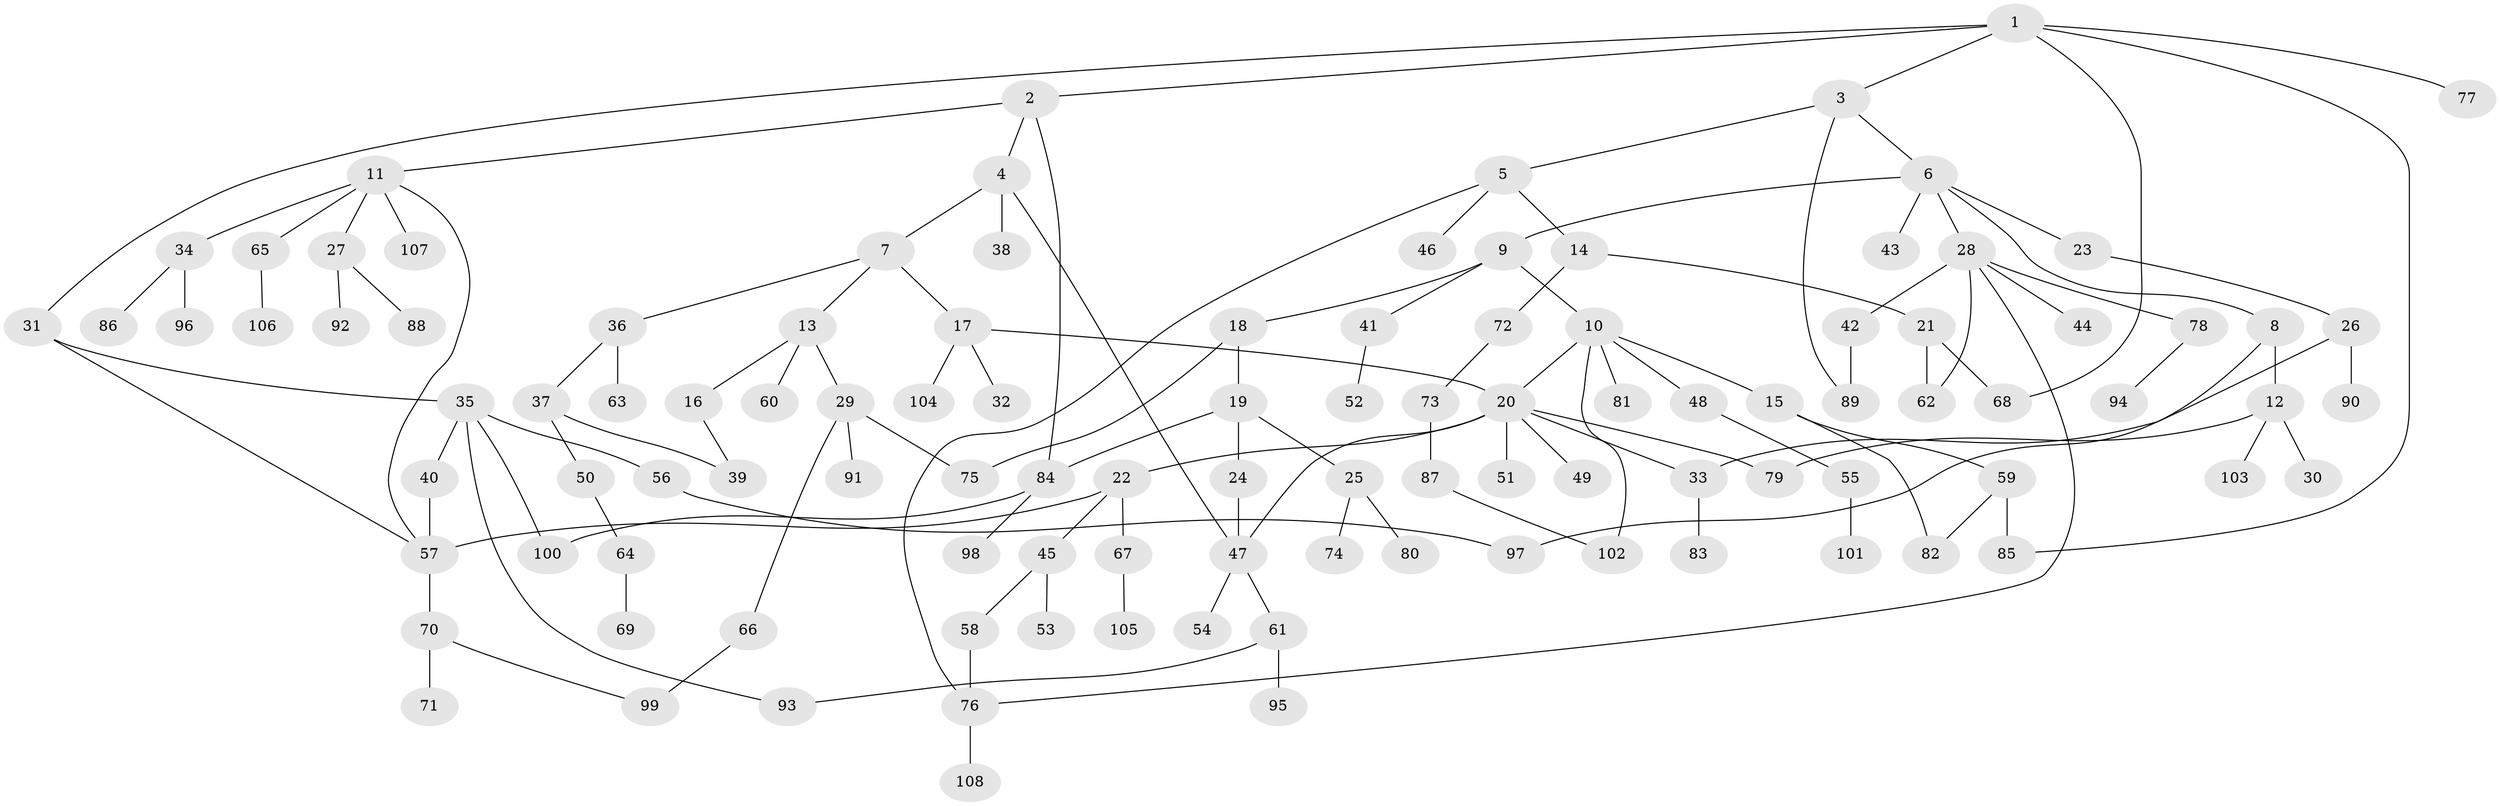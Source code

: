 // Generated by graph-tools (version 1.1) at 2025/10/02/27/25 16:10:54]
// undirected, 108 vertices, 130 edges
graph export_dot {
graph [start="1"]
  node [color=gray90,style=filled];
  1;
  2;
  3;
  4;
  5;
  6;
  7;
  8;
  9;
  10;
  11;
  12;
  13;
  14;
  15;
  16;
  17;
  18;
  19;
  20;
  21;
  22;
  23;
  24;
  25;
  26;
  27;
  28;
  29;
  30;
  31;
  32;
  33;
  34;
  35;
  36;
  37;
  38;
  39;
  40;
  41;
  42;
  43;
  44;
  45;
  46;
  47;
  48;
  49;
  50;
  51;
  52;
  53;
  54;
  55;
  56;
  57;
  58;
  59;
  60;
  61;
  62;
  63;
  64;
  65;
  66;
  67;
  68;
  69;
  70;
  71;
  72;
  73;
  74;
  75;
  76;
  77;
  78;
  79;
  80;
  81;
  82;
  83;
  84;
  85;
  86;
  87;
  88;
  89;
  90;
  91;
  92;
  93;
  94;
  95;
  96;
  97;
  98;
  99;
  100;
  101;
  102;
  103;
  104;
  105;
  106;
  107;
  108;
  1 -- 2;
  1 -- 3;
  1 -- 31;
  1 -- 77;
  1 -- 68;
  1 -- 85;
  2 -- 4;
  2 -- 11;
  2 -- 84;
  3 -- 5;
  3 -- 6;
  3 -- 89;
  4 -- 7;
  4 -- 38;
  4 -- 47;
  5 -- 14;
  5 -- 46;
  5 -- 76;
  6 -- 8;
  6 -- 9;
  6 -- 23;
  6 -- 28;
  6 -- 43;
  7 -- 13;
  7 -- 17;
  7 -- 36;
  8 -- 12;
  8 -- 97;
  9 -- 10;
  9 -- 18;
  9 -- 41;
  10 -- 15;
  10 -- 48;
  10 -- 81;
  10 -- 102;
  10 -- 20;
  11 -- 27;
  11 -- 34;
  11 -- 65;
  11 -- 107;
  11 -- 57;
  12 -- 30;
  12 -- 103;
  12 -- 79;
  13 -- 16;
  13 -- 29;
  13 -- 60;
  14 -- 21;
  14 -- 72;
  15 -- 59;
  15 -- 82;
  16 -- 39;
  17 -- 20;
  17 -- 32;
  17 -- 104;
  18 -- 19;
  18 -- 75;
  19 -- 24;
  19 -- 25;
  19 -- 84;
  20 -- 22;
  20 -- 49;
  20 -- 51;
  20 -- 79;
  20 -- 33;
  20 -- 47;
  21 -- 62;
  21 -- 68;
  22 -- 45;
  22 -- 67;
  22 -- 57;
  23 -- 26;
  24 -- 47;
  25 -- 74;
  25 -- 80;
  26 -- 33;
  26 -- 90;
  27 -- 88;
  27 -- 92;
  28 -- 42;
  28 -- 44;
  28 -- 78;
  28 -- 62;
  28 -- 76;
  29 -- 66;
  29 -- 91;
  29 -- 75;
  31 -- 35;
  31 -- 57;
  33 -- 83;
  34 -- 86;
  34 -- 96;
  35 -- 40;
  35 -- 56;
  35 -- 100;
  35 -- 93;
  36 -- 37;
  36 -- 63;
  37 -- 39;
  37 -- 50;
  40 -- 57;
  41 -- 52;
  42 -- 89;
  45 -- 53;
  45 -- 58;
  47 -- 54;
  47 -- 61;
  48 -- 55;
  50 -- 64;
  55 -- 101;
  56 -- 97;
  57 -- 70;
  58 -- 76;
  59 -- 82;
  59 -- 85;
  61 -- 93;
  61 -- 95;
  64 -- 69;
  65 -- 106;
  66 -- 99;
  67 -- 105;
  70 -- 71;
  70 -- 99;
  72 -- 73;
  73 -- 87;
  76 -- 108;
  78 -- 94;
  84 -- 98;
  84 -- 100;
  87 -- 102;
}
